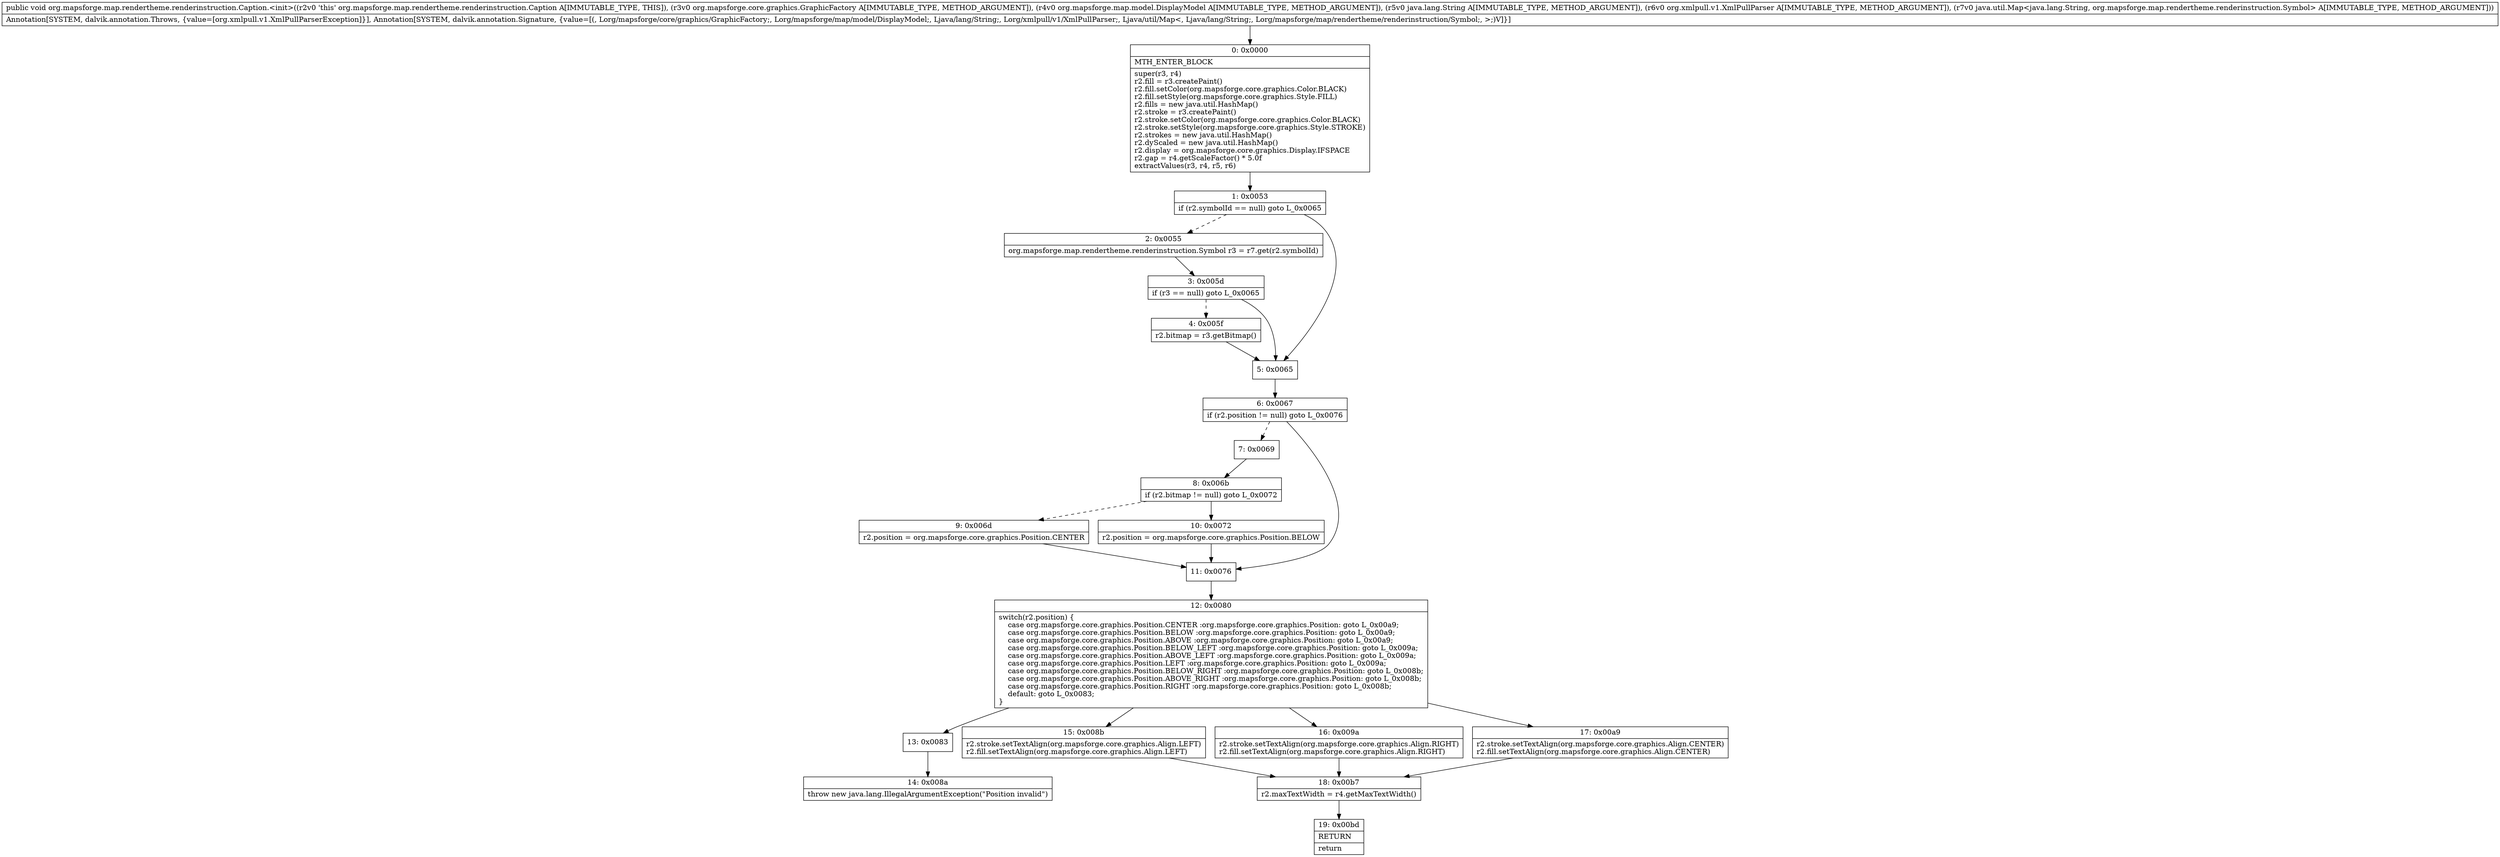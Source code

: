 digraph "CFG fororg.mapsforge.map.rendertheme.renderinstruction.Caption.\<init\>(Lorg\/mapsforge\/core\/graphics\/GraphicFactory;Lorg\/mapsforge\/map\/model\/DisplayModel;Ljava\/lang\/String;Lorg\/xmlpull\/v1\/XmlPullParser;Ljava\/util\/Map;)V" {
Node_0 [shape=record,label="{0\:\ 0x0000|MTH_ENTER_BLOCK\l|super(r3, r4)\lr2.fill = r3.createPaint()\lr2.fill.setColor(org.mapsforge.core.graphics.Color.BLACK)\lr2.fill.setStyle(org.mapsforge.core.graphics.Style.FILL)\lr2.fills = new java.util.HashMap()\lr2.stroke = r3.createPaint()\lr2.stroke.setColor(org.mapsforge.core.graphics.Color.BLACK)\lr2.stroke.setStyle(org.mapsforge.core.graphics.Style.STROKE)\lr2.strokes = new java.util.HashMap()\lr2.dyScaled = new java.util.HashMap()\lr2.display = org.mapsforge.core.graphics.Display.IFSPACE\lr2.gap = r4.getScaleFactor() * 5.0f\lextractValues(r3, r4, r5, r6)\l}"];
Node_1 [shape=record,label="{1\:\ 0x0053|if (r2.symbolId == null) goto L_0x0065\l}"];
Node_2 [shape=record,label="{2\:\ 0x0055|org.mapsforge.map.rendertheme.renderinstruction.Symbol r3 = r7.get(r2.symbolId)\l}"];
Node_3 [shape=record,label="{3\:\ 0x005d|if (r3 == null) goto L_0x0065\l}"];
Node_4 [shape=record,label="{4\:\ 0x005f|r2.bitmap = r3.getBitmap()\l}"];
Node_5 [shape=record,label="{5\:\ 0x0065}"];
Node_6 [shape=record,label="{6\:\ 0x0067|if (r2.position != null) goto L_0x0076\l}"];
Node_7 [shape=record,label="{7\:\ 0x0069}"];
Node_8 [shape=record,label="{8\:\ 0x006b|if (r2.bitmap != null) goto L_0x0072\l}"];
Node_9 [shape=record,label="{9\:\ 0x006d|r2.position = org.mapsforge.core.graphics.Position.CENTER\l}"];
Node_10 [shape=record,label="{10\:\ 0x0072|r2.position = org.mapsforge.core.graphics.Position.BELOW\l}"];
Node_11 [shape=record,label="{11\:\ 0x0076}"];
Node_12 [shape=record,label="{12\:\ 0x0080|switch(r2.position) \{\l    case org.mapsforge.core.graphics.Position.CENTER :org.mapsforge.core.graphics.Position: goto L_0x00a9;\l    case org.mapsforge.core.graphics.Position.BELOW :org.mapsforge.core.graphics.Position: goto L_0x00a9;\l    case org.mapsforge.core.graphics.Position.ABOVE :org.mapsforge.core.graphics.Position: goto L_0x00a9;\l    case org.mapsforge.core.graphics.Position.BELOW_LEFT :org.mapsforge.core.graphics.Position: goto L_0x009a;\l    case org.mapsforge.core.graphics.Position.ABOVE_LEFT :org.mapsforge.core.graphics.Position: goto L_0x009a;\l    case org.mapsforge.core.graphics.Position.LEFT :org.mapsforge.core.graphics.Position: goto L_0x009a;\l    case org.mapsforge.core.graphics.Position.BELOW_RIGHT :org.mapsforge.core.graphics.Position: goto L_0x008b;\l    case org.mapsforge.core.graphics.Position.ABOVE_RIGHT :org.mapsforge.core.graphics.Position: goto L_0x008b;\l    case org.mapsforge.core.graphics.Position.RIGHT :org.mapsforge.core.graphics.Position: goto L_0x008b;\l    default: goto L_0x0083;\l\}\l}"];
Node_13 [shape=record,label="{13\:\ 0x0083}"];
Node_14 [shape=record,label="{14\:\ 0x008a|throw new java.lang.IllegalArgumentException(\"Position invalid\")\l}"];
Node_15 [shape=record,label="{15\:\ 0x008b|r2.stroke.setTextAlign(org.mapsforge.core.graphics.Align.LEFT)\lr2.fill.setTextAlign(org.mapsforge.core.graphics.Align.LEFT)\l}"];
Node_16 [shape=record,label="{16\:\ 0x009a|r2.stroke.setTextAlign(org.mapsforge.core.graphics.Align.RIGHT)\lr2.fill.setTextAlign(org.mapsforge.core.graphics.Align.RIGHT)\l}"];
Node_17 [shape=record,label="{17\:\ 0x00a9|r2.stroke.setTextAlign(org.mapsforge.core.graphics.Align.CENTER)\lr2.fill.setTextAlign(org.mapsforge.core.graphics.Align.CENTER)\l}"];
Node_18 [shape=record,label="{18\:\ 0x00b7|r2.maxTextWidth = r4.getMaxTextWidth()\l}"];
Node_19 [shape=record,label="{19\:\ 0x00bd|RETURN\l|return\l}"];
MethodNode[shape=record,label="{public void org.mapsforge.map.rendertheme.renderinstruction.Caption.\<init\>((r2v0 'this' org.mapsforge.map.rendertheme.renderinstruction.Caption A[IMMUTABLE_TYPE, THIS]), (r3v0 org.mapsforge.core.graphics.GraphicFactory A[IMMUTABLE_TYPE, METHOD_ARGUMENT]), (r4v0 org.mapsforge.map.model.DisplayModel A[IMMUTABLE_TYPE, METHOD_ARGUMENT]), (r5v0 java.lang.String A[IMMUTABLE_TYPE, METHOD_ARGUMENT]), (r6v0 org.xmlpull.v1.XmlPullParser A[IMMUTABLE_TYPE, METHOD_ARGUMENT]), (r7v0 java.util.Map\<java.lang.String, org.mapsforge.map.rendertheme.renderinstruction.Symbol\> A[IMMUTABLE_TYPE, METHOD_ARGUMENT]))  | Annotation[SYSTEM, dalvik.annotation.Throws, \{value=[org.xmlpull.v1.XmlPullParserException]\}], Annotation[SYSTEM, dalvik.annotation.Signature, \{value=[(, Lorg\/mapsforge\/core\/graphics\/GraphicFactory;, Lorg\/mapsforge\/map\/model\/DisplayModel;, Ljava\/lang\/String;, Lorg\/xmlpull\/v1\/XmlPullParser;, Ljava\/util\/Map\<, Ljava\/lang\/String;, Lorg\/mapsforge\/map\/rendertheme\/renderinstruction\/Symbol;, \>;)V]\}]\l}"];
MethodNode -> Node_0;
Node_0 -> Node_1;
Node_1 -> Node_2[style=dashed];
Node_1 -> Node_5;
Node_2 -> Node_3;
Node_3 -> Node_4[style=dashed];
Node_3 -> Node_5;
Node_4 -> Node_5;
Node_5 -> Node_6;
Node_6 -> Node_7[style=dashed];
Node_6 -> Node_11;
Node_7 -> Node_8;
Node_8 -> Node_9[style=dashed];
Node_8 -> Node_10;
Node_9 -> Node_11;
Node_10 -> Node_11;
Node_11 -> Node_12;
Node_12 -> Node_13;
Node_12 -> Node_15;
Node_12 -> Node_16;
Node_12 -> Node_17;
Node_13 -> Node_14;
Node_15 -> Node_18;
Node_16 -> Node_18;
Node_17 -> Node_18;
Node_18 -> Node_19;
}

